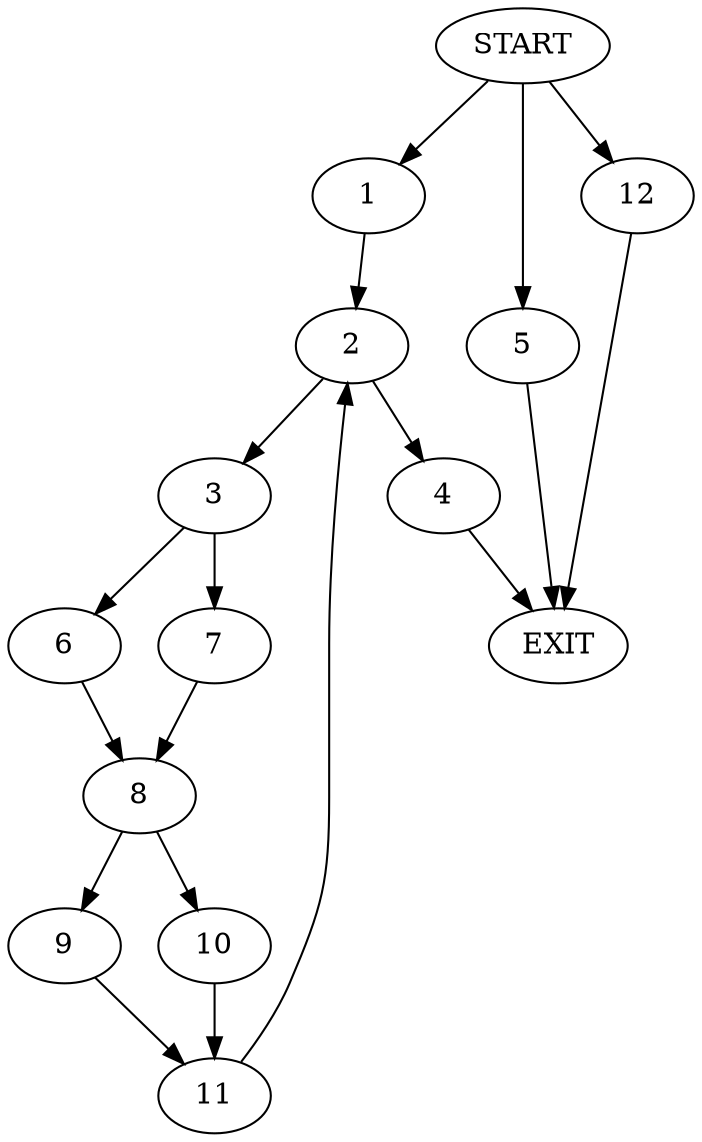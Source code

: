 digraph {
0 [label="START"]
13 [label="EXIT"]
0 -> 1
1 -> 2
2 -> 3
2 -> 4
0 -> 5
5 -> 13
4 -> 13
3 -> 6
3 -> 7
6 -> 8
7 -> 8
8 -> 9
8 -> 10
10 -> 11
9 -> 11
11 -> 2
0 -> 12
12 -> 13
}
